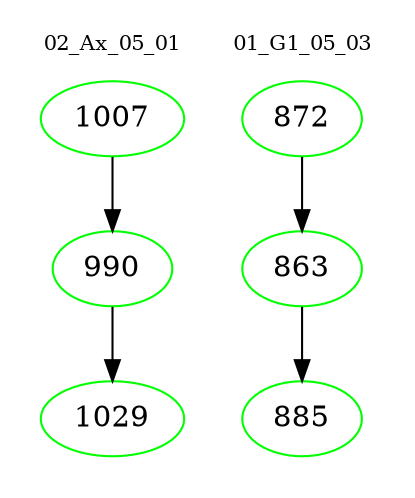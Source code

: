 digraph{
subgraph cluster_0 {
color = white
label = "02_Ax_05_01";
fontsize=10;
T0_1007 [label="1007", color="green"]
T0_1007 -> T0_990 [color="black"]
T0_990 [label="990", color="green"]
T0_990 -> T0_1029 [color="black"]
T0_1029 [label="1029", color="green"]
}
subgraph cluster_1 {
color = white
label = "01_G1_05_03";
fontsize=10;
T1_872 [label="872", color="green"]
T1_872 -> T1_863 [color="black"]
T1_863 [label="863", color="green"]
T1_863 -> T1_885 [color="black"]
T1_885 [label="885", color="green"]
}
}
